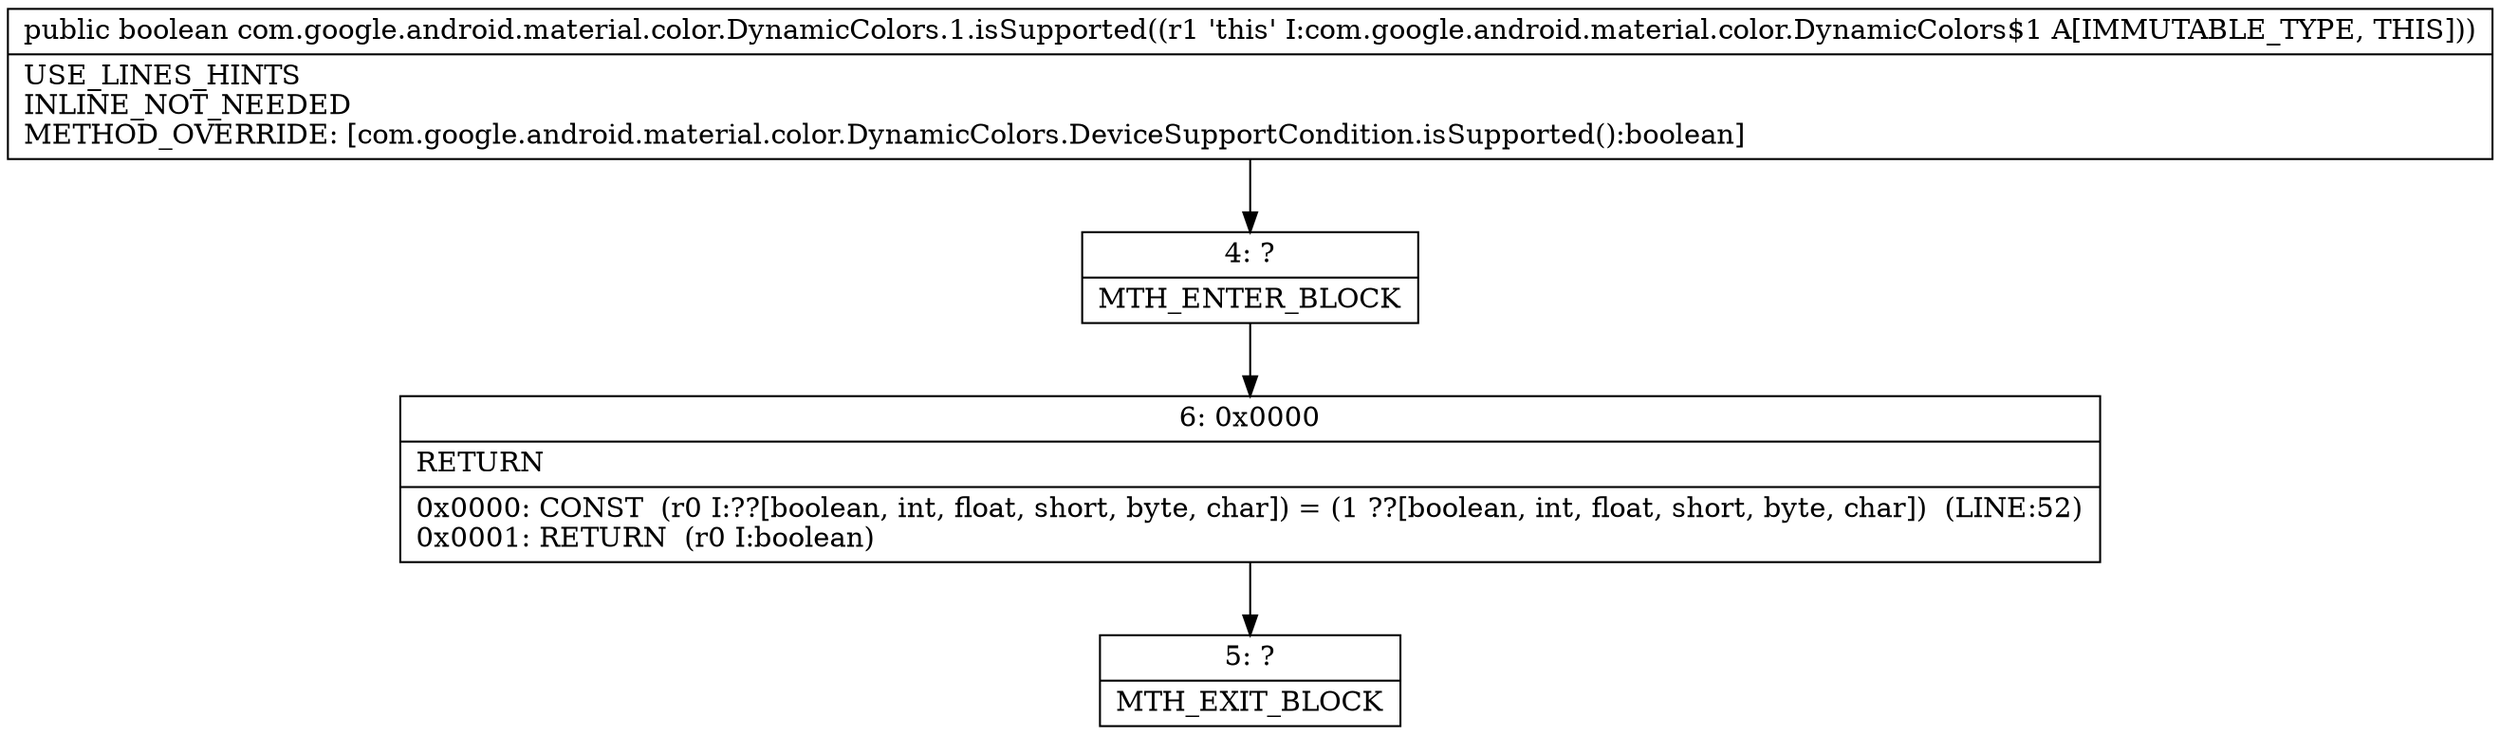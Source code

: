 digraph "CFG forcom.google.android.material.color.DynamicColors.1.isSupported()Z" {
Node_4 [shape=record,label="{4\:\ ?|MTH_ENTER_BLOCK\l}"];
Node_6 [shape=record,label="{6\:\ 0x0000|RETURN\l|0x0000: CONST  (r0 I:??[boolean, int, float, short, byte, char]) = (1 ??[boolean, int, float, short, byte, char])  (LINE:52)\l0x0001: RETURN  (r0 I:boolean) \l}"];
Node_5 [shape=record,label="{5\:\ ?|MTH_EXIT_BLOCK\l}"];
MethodNode[shape=record,label="{public boolean com.google.android.material.color.DynamicColors.1.isSupported((r1 'this' I:com.google.android.material.color.DynamicColors$1 A[IMMUTABLE_TYPE, THIS]))  | USE_LINES_HINTS\lINLINE_NOT_NEEDED\lMETHOD_OVERRIDE: [com.google.android.material.color.DynamicColors.DeviceSupportCondition.isSupported():boolean]\l}"];
MethodNode -> Node_4;Node_4 -> Node_6;
Node_6 -> Node_5;
}


